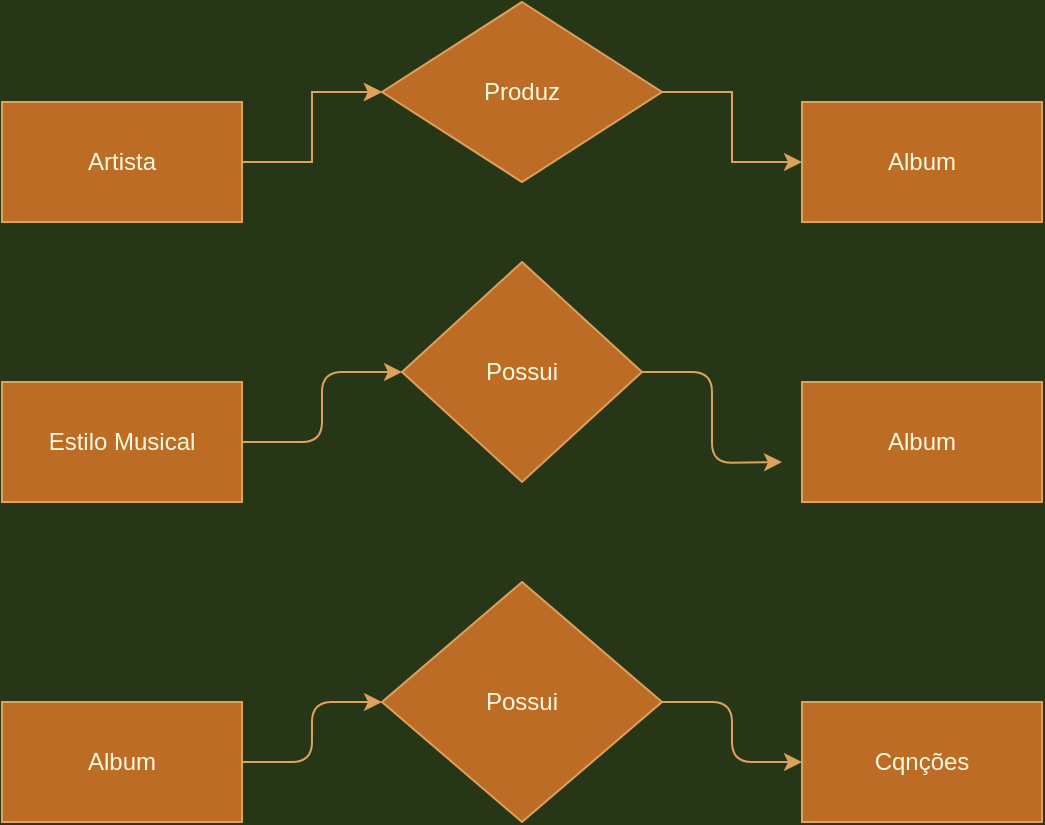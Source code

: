 <mxfile version="18.2.0" type="github">
  <diagram id="kkNiDgmsJntbc2DNG1Sr" name="Page-1">
    <mxGraphModel dx="1021" dy="525" grid="1" gridSize="10" guides="1" tooltips="1" connect="1" arrows="1" fold="1" page="1" pageScale="1" pageWidth="827" pageHeight="1169" background="#283618" math="0" shadow="0">
      <root>
        <mxCell id="0" />
        <mxCell id="1" parent="0" />
        <mxCell id="pIc9fbUk_0BNBqSaxjgj-10" style="edgeStyle=orthogonalEdgeStyle;rounded=0;orthogonalLoop=1;jettySize=auto;html=1;exitX=1;exitY=0.5;exitDx=0;exitDy=0;entryX=0;entryY=0.5;entryDx=0;entryDy=0;labelBackgroundColor=#283618;strokeColor=#DDA15E;fontColor=#FEFAE0;" edge="1" parent="1" source="pIc9fbUk_0BNBqSaxjgj-2" target="pIc9fbUk_0BNBqSaxjgj-3">
          <mxGeometry relative="1" as="geometry" />
        </mxCell>
        <mxCell id="pIc9fbUk_0BNBqSaxjgj-15" value="" style="edgeStyle=orthogonalEdgeStyle;rounded=0;orthogonalLoop=1;jettySize=auto;html=1;labelBackgroundColor=#283618;strokeColor=#DDA15E;fontColor=#FEFAE0;" edge="1" parent="1" source="pIc9fbUk_0BNBqSaxjgj-2" target="pIc9fbUk_0BNBqSaxjgj-3">
          <mxGeometry relative="1" as="geometry" />
        </mxCell>
        <mxCell id="pIc9fbUk_0BNBqSaxjgj-2" value="Artista" style="rounded=0;whiteSpace=wrap;html=1;fillColor=#BC6C25;fontColor=#FEFAE0;strokeColor=#DDA15E;" vertex="1" parent="1">
          <mxGeometry x="80" y="60" width="120" height="60" as="geometry" />
        </mxCell>
        <mxCell id="pIc9fbUk_0BNBqSaxjgj-11" style="edgeStyle=orthogonalEdgeStyle;rounded=0;orthogonalLoop=1;jettySize=auto;html=1;exitX=1;exitY=0.5;exitDx=0;exitDy=0;labelBackgroundColor=#283618;strokeColor=#DDA15E;fontColor=#FEFAE0;" edge="1" parent="1" source="pIc9fbUk_0BNBqSaxjgj-3" target="pIc9fbUk_0BNBqSaxjgj-4">
          <mxGeometry relative="1" as="geometry" />
        </mxCell>
        <mxCell id="pIc9fbUk_0BNBqSaxjgj-3" value="Produz" style="rhombus;whiteSpace=wrap;html=1;fillColor=#BC6C25;strokeColor=#DDA15E;fontColor=#FEFAE0;" vertex="1" parent="1">
          <mxGeometry x="270" y="10" width="140" height="90" as="geometry" />
        </mxCell>
        <mxCell id="pIc9fbUk_0BNBqSaxjgj-4" value="Album" style="rounded=0;whiteSpace=wrap;html=1;fillColor=#BC6C25;fontColor=#FEFAE0;strokeColor=#DDA15E;" vertex="1" parent="1">
          <mxGeometry x="480" y="60" width="120" height="60" as="geometry" />
        </mxCell>
        <mxCell id="pIc9fbUk_0BNBqSaxjgj-16" style="edgeStyle=orthogonalEdgeStyle;curved=0;rounded=1;sketch=0;orthogonalLoop=1;jettySize=auto;html=1;exitX=1;exitY=0.5;exitDx=0;exitDy=0;entryX=0;entryY=0.5;entryDx=0;entryDy=0;fontColor=#FEFAE0;strokeColor=#DDA15E;fillColor=#BC6C25;" edge="1" parent="1" source="pIc9fbUk_0BNBqSaxjgj-12" target="pIc9fbUk_0BNBqSaxjgj-13">
          <mxGeometry relative="1" as="geometry" />
        </mxCell>
        <mxCell id="pIc9fbUk_0BNBqSaxjgj-12" value="Estilo Musical" style="rounded=0;whiteSpace=wrap;html=1;fillColor=#BC6C25;strokeColor=#DDA15E;fontColor=#FEFAE0;" vertex="1" parent="1">
          <mxGeometry x="80" y="200" width="120" height="60" as="geometry" />
        </mxCell>
        <mxCell id="pIc9fbUk_0BNBqSaxjgj-17" style="edgeStyle=orthogonalEdgeStyle;curved=0;rounded=1;sketch=0;orthogonalLoop=1;jettySize=auto;html=1;exitX=1;exitY=0.5;exitDx=0;exitDy=0;fontColor=#FEFAE0;strokeColor=#DDA15E;fillColor=#BC6C25;" edge="1" parent="1" source="pIc9fbUk_0BNBqSaxjgj-13">
          <mxGeometry relative="1" as="geometry">
            <mxPoint x="470" y="240" as="targetPoint" />
          </mxGeometry>
        </mxCell>
        <mxCell id="pIc9fbUk_0BNBqSaxjgj-13" value="Possui" style="rhombus;whiteSpace=wrap;html=1;fillColor=#BC6C25;strokeColor=#DDA15E;fontColor=#FEFAE0;" vertex="1" parent="1">
          <mxGeometry x="280" y="140" width="120" height="110" as="geometry" />
        </mxCell>
        <mxCell id="pIc9fbUk_0BNBqSaxjgj-14" value="Album" style="rounded=0;whiteSpace=wrap;html=1;fillColor=#BC6C25;strokeColor=#DDA15E;fontColor=#FEFAE0;" vertex="1" parent="1">
          <mxGeometry x="480" y="200" width="120" height="60" as="geometry" />
        </mxCell>
        <mxCell id="pIc9fbUk_0BNBqSaxjgj-21" style="edgeStyle=orthogonalEdgeStyle;curved=0;rounded=1;sketch=0;orthogonalLoop=1;jettySize=auto;html=1;exitX=1;exitY=0.5;exitDx=0;exitDy=0;entryX=0;entryY=0.5;entryDx=0;entryDy=0;fontColor=#FEFAE0;strokeColor=#DDA15E;fillColor=#BC6C25;" edge="1" parent="1" source="pIc9fbUk_0BNBqSaxjgj-18" target="pIc9fbUk_0BNBqSaxjgj-20">
          <mxGeometry relative="1" as="geometry" />
        </mxCell>
        <mxCell id="pIc9fbUk_0BNBqSaxjgj-18" value="Album" style="rounded=0;whiteSpace=wrap;html=1;sketch=0;fontColor=#FEFAE0;strokeColor=#DDA15E;fillColor=#BC6C25;" vertex="1" parent="1">
          <mxGeometry x="80" y="360" width="120" height="60" as="geometry" />
        </mxCell>
        <mxCell id="pIc9fbUk_0BNBqSaxjgj-19" value="Cqnções" style="rounded=0;whiteSpace=wrap;html=1;sketch=0;fontColor=#FEFAE0;strokeColor=#DDA15E;fillColor=#BC6C25;" vertex="1" parent="1">
          <mxGeometry x="480" y="360" width="120" height="60" as="geometry" />
        </mxCell>
        <mxCell id="pIc9fbUk_0BNBqSaxjgj-22" style="edgeStyle=orthogonalEdgeStyle;curved=0;rounded=1;sketch=0;orthogonalLoop=1;jettySize=auto;html=1;exitX=1;exitY=0.5;exitDx=0;exitDy=0;entryX=0;entryY=0.5;entryDx=0;entryDy=0;fontColor=#FEFAE0;strokeColor=#DDA15E;fillColor=#BC6C25;" edge="1" parent="1" source="pIc9fbUk_0BNBqSaxjgj-20" target="pIc9fbUk_0BNBqSaxjgj-19">
          <mxGeometry relative="1" as="geometry" />
        </mxCell>
        <mxCell id="pIc9fbUk_0BNBqSaxjgj-20" value="Possui" style="rhombus;whiteSpace=wrap;html=1;rounded=0;sketch=0;fontColor=#FEFAE0;strokeColor=#DDA15E;fillColor=#BC6C25;" vertex="1" parent="1">
          <mxGeometry x="270" y="300" width="140" height="120" as="geometry" />
        </mxCell>
      </root>
    </mxGraphModel>
  </diagram>
</mxfile>
